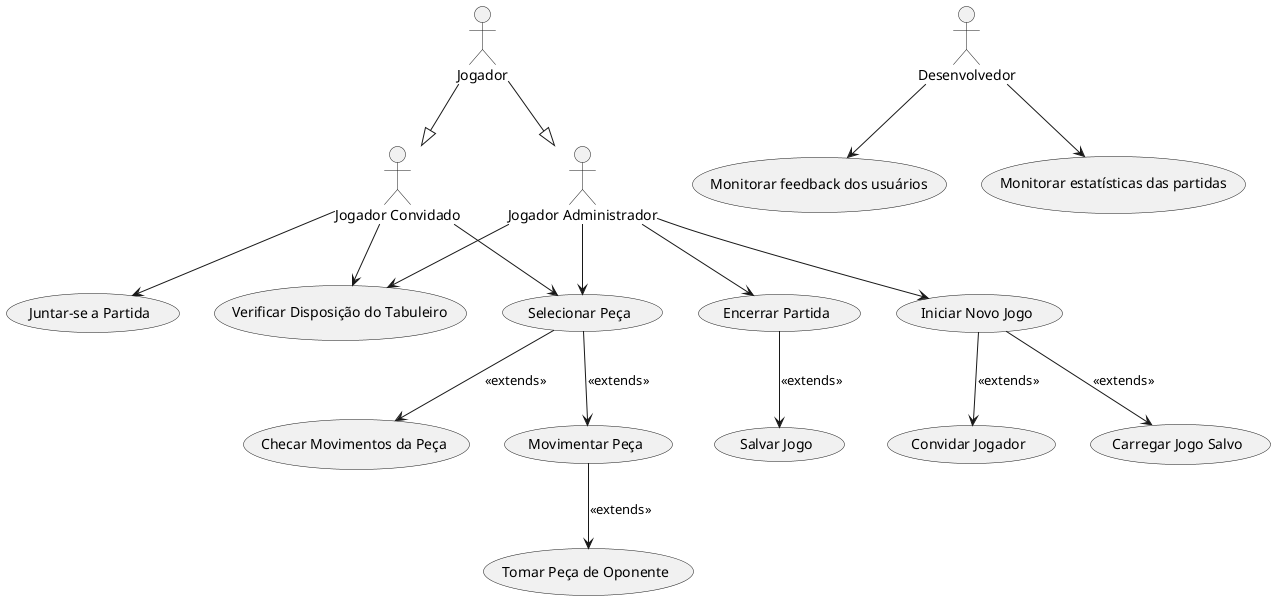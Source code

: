 @startuml casosUso


actor "Jogador" as p1
actor "Jogador Convidado" as Player
actor "Jogador Administrador" as Admin
actor "Desenvolvedor" as Dev

usecase "Juntar-se a Partida" as JoinGame
usecase "Convidar Jogador" as InviteGame
usecase "Encerrar Partida" as EndGame
usecase "Iniciar Novo Jogo" as StartGame
usecase "Selecionar Peça" as SelectPiece
usecase "Movimentar Peça" as MovePiece
usecase "Checar Movimentos da Peça" as CheckPiece
usecase "Verificar Disposição do Tabuleiro" as GameState
usecase "Tomar Peça de Oponente" as TakePiece
usecase "Salvar Jogo" as SaveGame
usecase "Carregar Jogo Salvo" as LoadGame
usecase "Monitorar feedback dos usuários" as MF
usecase "Monitorar estatísticas das partidas" as ME

p1 --|> Player
p1 --|> Admin
Player --> JoinGame
Player --> SelectPiece
Player --> GameState

Admin --> StartGame
Admin --> EndGame
Admin --> SelectPiece
Admin --> GameState

StartGame --> LoadGame : <<extends>>
StartGame --> InviteGame : <<extends>>
SelectPiece --> MovePiece : <<extends>>
SelectPiece --> CheckPiece : <<extends>>
MovePiece --> TakePiece : <<extends>>
EndGame --> SaveGame : <<extends>>

Dev --> MF
Dev --> ME

' Integrantes
'note as N
  'Guilherme Lorete Schmidt - 13676857
  'Luana Hartmann Franco da Cruz - 13676350
  'João Pedro Gomes - 13839069
'end note

@enduml
